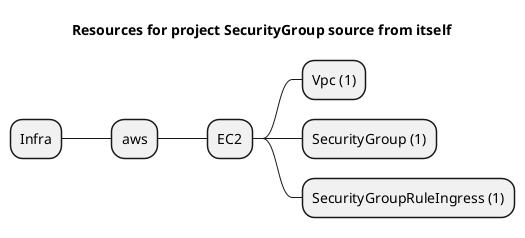 @startmindmap
title Resources for project SecurityGroup source from itself
skinparam monochrome true
+ Infra
++ aws
+++ EC2
++++ Vpc (1)
++++ SecurityGroup (1)
++++ SecurityGroupRuleIngress (1)
@endmindmap